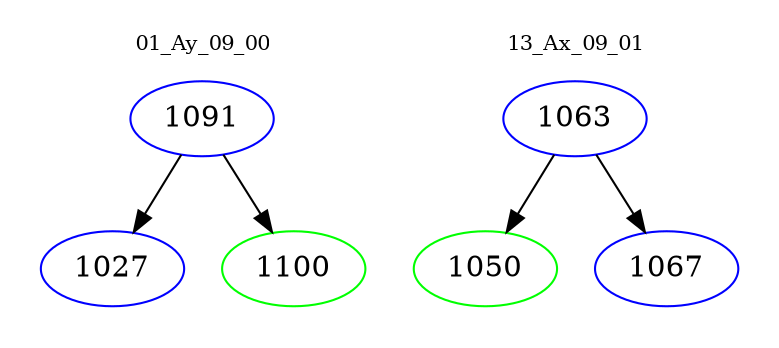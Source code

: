 digraph{
subgraph cluster_0 {
color = white
label = "01_Ay_09_00";
fontsize=10;
T0_1091 [label="1091", color="blue"]
T0_1091 -> T0_1027 [color="black"]
T0_1027 [label="1027", color="blue"]
T0_1091 -> T0_1100 [color="black"]
T0_1100 [label="1100", color="green"]
}
subgraph cluster_1 {
color = white
label = "13_Ax_09_01";
fontsize=10;
T1_1063 [label="1063", color="blue"]
T1_1063 -> T1_1050 [color="black"]
T1_1050 [label="1050", color="green"]
T1_1063 -> T1_1067 [color="black"]
T1_1067 [label="1067", color="blue"]
}
}
